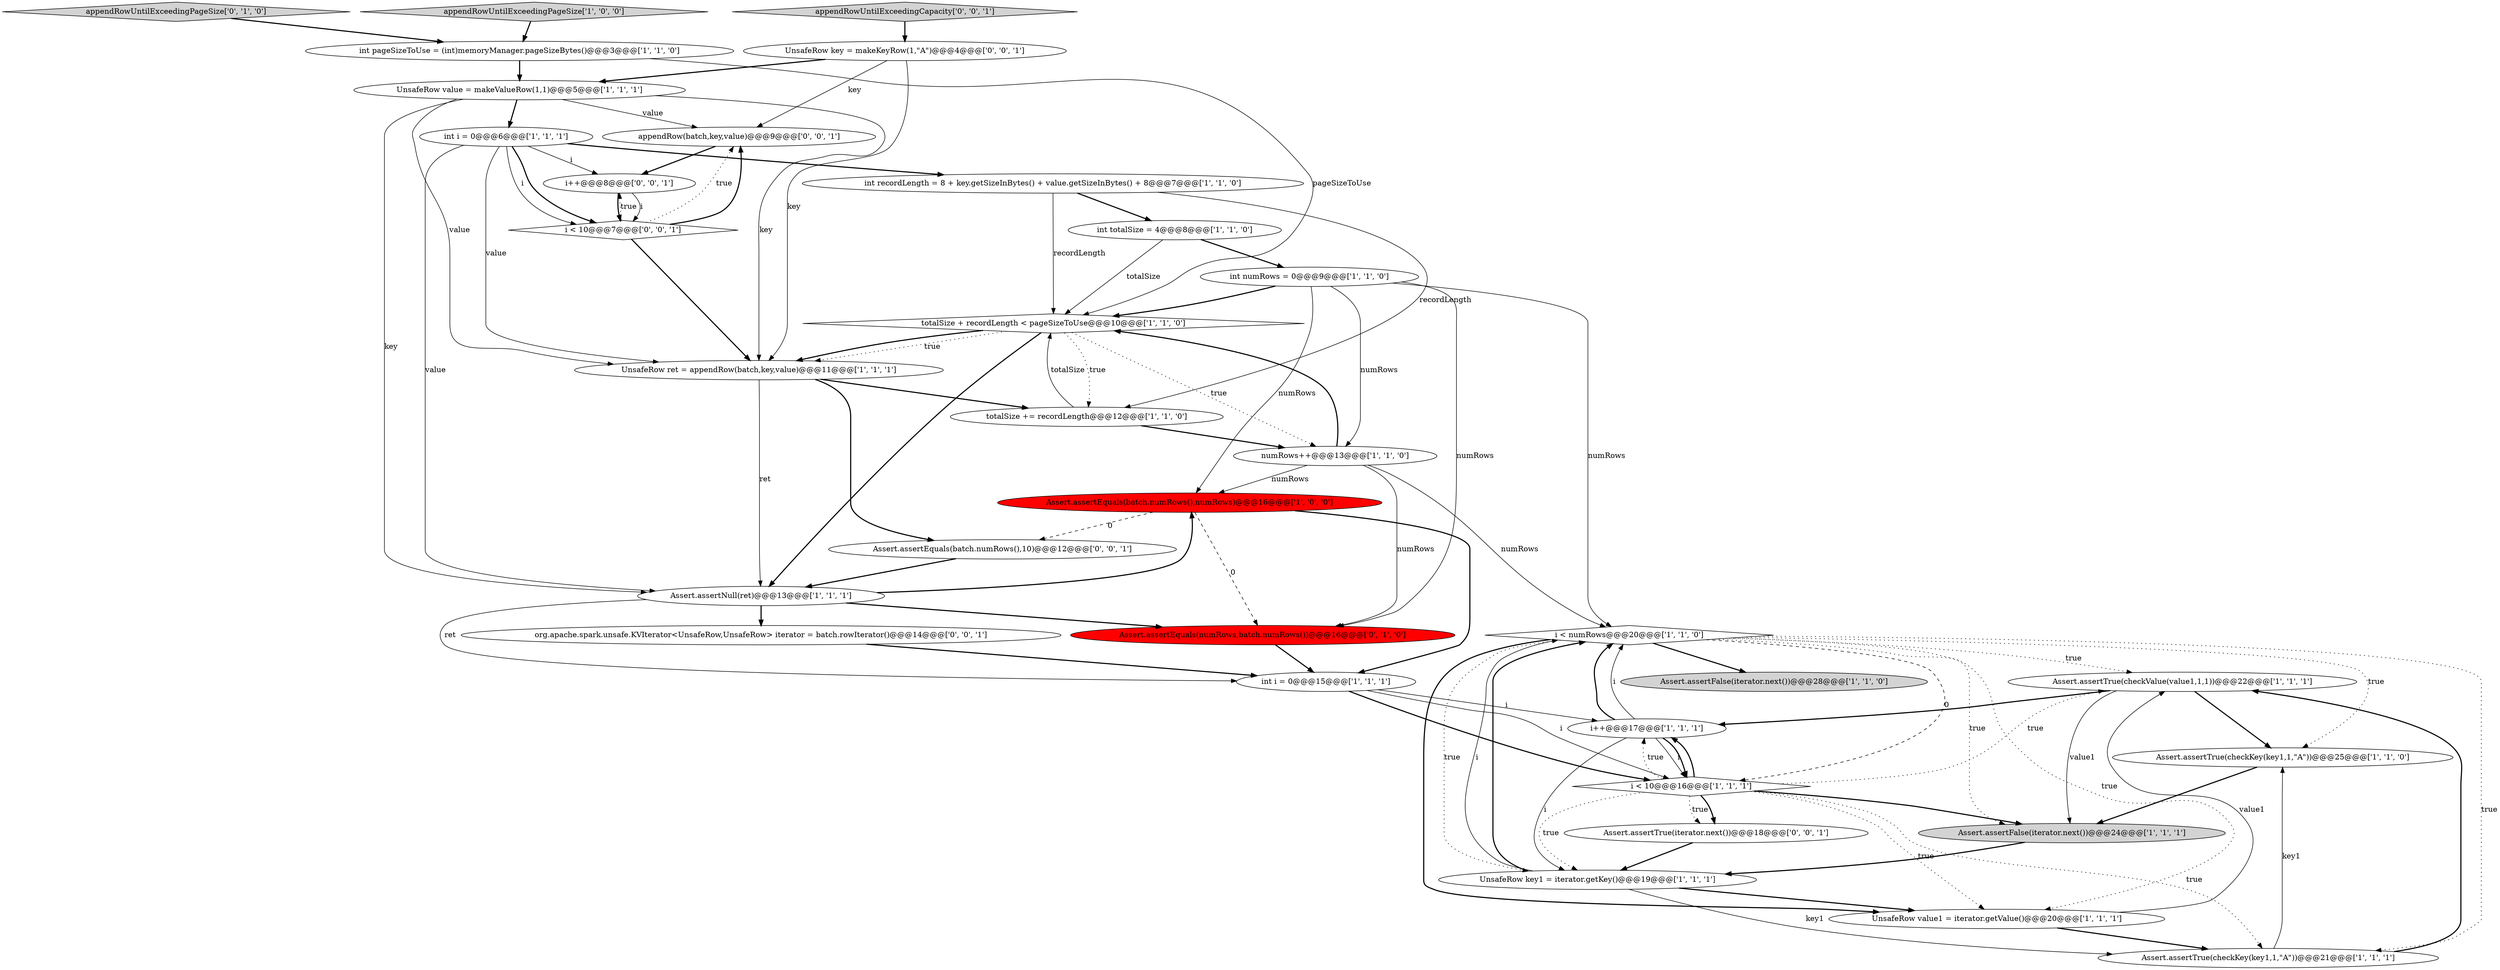digraph {
2 [style = filled, label = "int recordLength = 8 + key.getSizeInBytes() + value.getSizeInBytes() + 8@@@7@@@['1', '1', '0']", fillcolor = white, shape = ellipse image = "AAA0AAABBB1BBB"];
10 [style = filled, label = "Assert.assertTrue(checkValue(value1,1,1))@@@22@@@['1', '1', '1']", fillcolor = white, shape = ellipse image = "AAA0AAABBB1BBB"];
14 [style = filled, label = "i < numRows@@@20@@@['1', '1', '0']", fillcolor = white, shape = diamond image = "AAA0AAABBB1BBB"];
23 [style = filled, label = "UnsafeRow value1 = iterator.getValue()@@@20@@@['1', '1', '1']", fillcolor = white, shape = ellipse image = "AAA0AAABBB1BBB"];
16 [style = filled, label = "Assert.assertTrue(checkKey(key1,1,\"A\"))@@@21@@@['1', '1', '1']", fillcolor = white, shape = ellipse image = "AAA0AAABBB1BBB"];
25 [style = filled, label = "appendRowUntilExceedingPageSize['0', '1', '0']", fillcolor = lightgray, shape = diamond image = "AAA0AAABBB2BBB"];
27 [style = filled, label = "i++@@@8@@@['0', '0', '1']", fillcolor = white, shape = ellipse image = "AAA0AAABBB3BBB"];
17 [style = filled, label = "UnsafeRow value = makeValueRow(1,1)@@@5@@@['1', '1', '1']", fillcolor = white, shape = ellipse image = "AAA0AAABBB1BBB"];
9 [style = filled, label = "Assert.assertTrue(checkKey(key1,1,\"A\"))@@@25@@@['1', '1', '0']", fillcolor = white, shape = ellipse image = "AAA0AAABBB1BBB"];
30 [style = filled, label = "appendRow(batch,key,value)@@@9@@@['0', '0', '1']", fillcolor = white, shape = ellipse image = "AAA0AAABBB3BBB"];
24 [style = filled, label = "Assert.assertEquals(numRows,batch.numRows())@@@16@@@['0', '1', '0']", fillcolor = red, shape = ellipse image = "AAA1AAABBB2BBB"];
31 [style = filled, label = "i < 10@@@7@@@['0', '0', '1']", fillcolor = white, shape = diamond image = "AAA0AAABBB3BBB"];
28 [style = filled, label = "UnsafeRow key = makeKeyRow(1,\"A\")@@@4@@@['0', '0', '1']", fillcolor = white, shape = ellipse image = "AAA0AAABBB3BBB"];
26 [style = filled, label = "Assert.assertTrue(iterator.next())@@@18@@@['0', '0', '1']", fillcolor = white, shape = ellipse image = "AAA0AAABBB3BBB"];
4 [style = filled, label = "int pageSizeToUse = (int)memoryManager.pageSizeBytes()@@@3@@@['1', '1', '0']", fillcolor = white, shape = ellipse image = "AAA0AAABBB1BBB"];
29 [style = filled, label = "Assert.assertEquals(batch.numRows(),10)@@@12@@@['0', '0', '1']", fillcolor = white, shape = ellipse image = "AAA0AAABBB3BBB"];
0 [style = filled, label = "numRows++@@@13@@@['1', '1', '0']", fillcolor = white, shape = ellipse image = "AAA0AAABBB1BBB"];
15 [style = filled, label = "int i = 0@@@15@@@['1', '1', '1']", fillcolor = white, shape = ellipse image = "AAA0AAABBB1BBB"];
12 [style = filled, label = "Assert.assertEquals(batch.numRows(),numRows)@@@16@@@['1', '0', '0']", fillcolor = red, shape = ellipse image = "AAA1AAABBB1BBB"];
6 [style = filled, label = "totalSize + recordLength < pageSizeToUse@@@10@@@['1', '1', '0']", fillcolor = white, shape = diamond image = "AAA0AAABBB1BBB"];
8 [style = filled, label = "int i = 0@@@6@@@['1', '1', '1']", fillcolor = white, shape = ellipse image = "AAA0AAABBB1BBB"];
5 [style = filled, label = "int totalSize = 4@@@8@@@['1', '1', '0']", fillcolor = white, shape = ellipse image = "AAA0AAABBB1BBB"];
1 [style = filled, label = "Assert.assertFalse(iterator.next())@@@28@@@['1', '1', '0']", fillcolor = lightgray, shape = ellipse image = "AAA0AAABBB1BBB"];
3 [style = filled, label = "int numRows = 0@@@9@@@['1', '1', '0']", fillcolor = white, shape = ellipse image = "AAA0AAABBB1BBB"];
11 [style = filled, label = "Assert.assertFalse(iterator.next())@@@24@@@['1', '1', '1']", fillcolor = lightgray, shape = ellipse image = "AAA0AAABBB1BBB"];
20 [style = filled, label = "UnsafeRow key1 = iterator.getKey()@@@19@@@['1', '1', '1']", fillcolor = white, shape = ellipse image = "AAA0AAABBB1BBB"];
13 [style = filled, label = "Assert.assertNull(ret)@@@13@@@['1', '1', '1']", fillcolor = white, shape = ellipse image = "AAA0AAABBB1BBB"];
21 [style = filled, label = "totalSize += recordLength@@@12@@@['1', '1', '0']", fillcolor = white, shape = ellipse image = "AAA0AAABBB1BBB"];
33 [style = filled, label = "appendRowUntilExceedingCapacity['0', '0', '1']", fillcolor = lightgray, shape = diamond image = "AAA0AAABBB3BBB"];
22 [style = filled, label = "appendRowUntilExceedingPageSize['1', '0', '0']", fillcolor = lightgray, shape = diamond image = "AAA0AAABBB1BBB"];
7 [style = filled, label = "UnsafeRow ret = appendRow(batch,key,value)@@@11@@@['1', '1', '1']", fillcolor = white, shape = ellipse image = "AAA0AAABBB1BBB"];
18 [style = filled, label = "i < 10@@@16@@@['1', '1', '1']", fillcolor = white, shape = diamond image = "AAA0AAABBB1BBB"];
32 [style = filled, label = "org.apache.spark.unsafe.KVIterator<UnsafeRow,UnsafeRow> iterator = batch.rowIterator()@@@14@@@['0', '0', '1']", fillcolor = white, shape = ellipse image = "AAA0AAABBB3BBB"];
19 [style = filled, label = "i++@@@17@@@['1', '1', '1']", fillcolor = white, shape = ellipse image = "AAA0AAABBB1BBB"];
5->3 [style = bold, label=""];
27->31 [style = solid, label="i"];
9->11 [style = bold, label=""];
7->13 [style = solid, label="ret"];
10->19 [style = bold, label=""];
20->16 [style = solid, label="key1"];
18->20 [style = dotted, label="true"];
15->19 [style = solid, label="i"];
2->21 [style = solid, label="recordLength"];
3->14 [style = solid, label="numRows"];
0->24 [style = solid, label="numRows"];
22->4 [style = bold, label=""];
4->6 [style = solid, label="pageSizeToUse"];
19->20 [style = solid, label="i"];
3->12 [style = solid, label="numRows"];
12->24 [style = dashed, label="0"];
31->30 [style = bold, label=""];
31->27 [style = dotted, label="true"];
14->11 [style = dotted, label="true"];
6->0 [style = dotted, label="true"];
5->6 [style = solid, label="totalSize"];
0->14 [style = solid, label="numRows"];
7->29 [style = bold, label=""];
18->23 [style = dotted, label="true"];
21->6 [style = solid, label="totalSize"];
19->18 [style = bold, label=""];
13->32 [style = bold, label=""];
21->0 [style = bold, label=""];
18->16 [style = dotted, label="true"];
33->28 [style = bold, label=""];
15->18 [style = solid, label="i"];
18->11 [style = bold, label=""];
30->27 [style = bold, label=""];
18->19 [style = bold, label=""];
27->31 [style = bold, label=""];
8->27 [style = solid, label="i"];
20->14 [style = bold, label=""];
31->30 [style = dotted, label="true"];
13->12 [style = bold, label=""];
20->23 [style = bold, label=""];
18->26 [style = dotted, label="true"];
28->7 [style = solid, label="key"];
6->7 [style = dotted, label="true"];
28->30 [style = solid, label="key"];
14->18 [style = dashed, label="0"];
6->7 [style = bold, label=""];
26->20 [style = bold, label=""];
17->8 [style = bold, label=""];
3->0 [style = solid, label="numRows"];
13->24 [style = bold, label=""];
4->17 [style = bold, label=""];
8->31 [style = bold, label=""];
2->6 [style = solid, label="recordLength"];
23->10 [style = solid, label="value1"];
18->26 [style = bold, label=""];
20->14 [style = solid, label="i"];
18->19 [style = dotted, label="true"];
3->6 [style = bold, label=""];
14->23 [style = dotted, label="true"];
31->7 [style = bold, label=""];
18->10 [style = dotted, label="true"];
14->16 [style = dotted, label="true"];
8->13 [style = solid, label="value"];
19->14 [style = bold, label=""];
14->23 [style = bold, label=""];
8->2 [style = bold, label=""];
13->15 [style = solid, label="ret"];
19->18 [style = solid, label="i"];
6->13 [style = bold, label=""];
28->17 [style = bold, label=""];
17->7 [style = solid, label="key"];
3->24 [style = solid, label="numRows"];
10->9 [style = bold, label=""];
6->21 [style = dotted, label="true"];
17->30 [style = solid, label="value"];
2->5 [style = bold, label=""];
24->15 [style = bold, label=""];
11->20 [style = bold, label=""];
8->7 [style = solid, label="value"];
23->16 [style = bold, label=""];
0->6 [style = bold, label=""];
16->10 [style = bold, label=""];
19->14 [style = solid, label="i"];
17->7 [style = solid, label="value"];
10->11 [style = solid, label="value1"];
12->15 [style = bold, label=""];
25->4 [style = bold, label=""];
15->18 [style = bold, label=""];
14->10 [style = dotted, label="true"];
14->1 [style = bold, label=""];
14->20 [style = dotted, label="true"];
0->12 [style = solid, label="numRows"];
8->31 [style = solid, label="i"];
16->9 [style = solid, label="key1"];
17->13 [style = solid, label="key"];
12->29 [style = dashed, label="0"];
32->15 [style = bold, label=""];
7->21 [style = bold, label=""];
14->9 [style = dotted, label="true"];
29->13 [style = bold, label=""];
}
